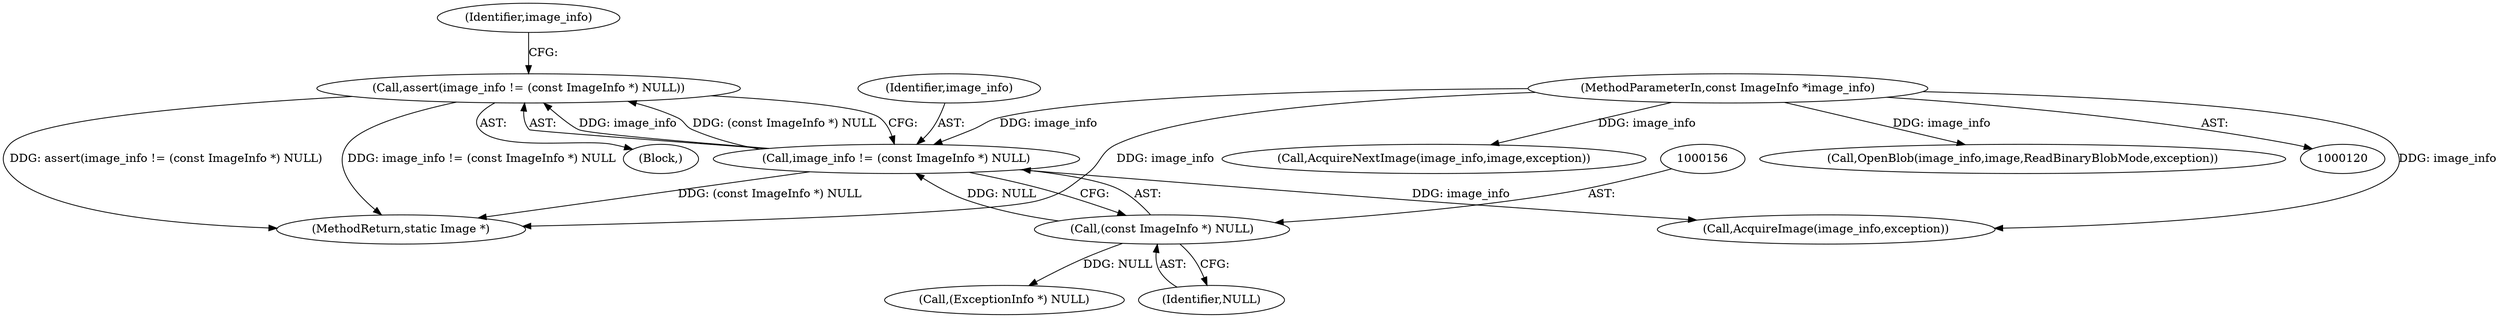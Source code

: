 digraph "0_ImageMagick_1c358ffe0049f768dd49a8a889c1cbf99ac9849b@API" {
"1000152" [label="(Call,assert(image_info != (const ImageInfo *) NULL))"];
"1000153" [label="(Call,image_info != (const ImageInfo *) NULL)"];
"1000121" [label="(MethodParameterIn,const ImageInfo *image_info)"];
"1000155" [label="(Call,(const ImageInfo *) NULL)"];
"1000154" [label="(Identifier,image_info)"];
"1000155" [label="(Call,(const ImageInfo *) NULL)"];
"1000121" [label="(MethodParameterIn,const ImageInfo *image_info)"];
"1000193" [label="(Call,AcquireImage(image_info,exception))"];
"1000123" [label="(Block,)"];
"1000152" [label="(Call,assert(image_info != (const ImageInfo *) NULL))"];
"1000182" [label="(Call,(ExceptionInfo *) NULL)"];
"1000153" [label="(Call,image_info != (const ImageInfo *) NULL)"];
"1000157" [label="(Identifier,NULL)"];
"1001920" [label="(Call,AcquireNextImage(image_info,image,exception))"];
"1001975" [label="(MethodReturn,static Image *)"];
"1000198" [label="(Call,OpenBlob(image_info,image,ReadBinaryBlobMode,exception))"];
"1000161" [label="(Identifier,image_info)"];
"1000152" -> "1000123"  [label="AST: "];
"1000152" -> "1000153"  [label="CFG: "];
"1000153" -> "1000152"  [label="AST: "];
"1000161" -> "1000152"  [label="CFG: "];
"1000152" -> "1001975"  [label="DDG: assert(image_info != (const ImageInfo *) NULL)"];
"1000152" -> "1001975"  [label="DDG: image_info != (const ImageInfo *) NULL"];
"1000153" -> "1000152"  [label="DDG: image_info"];
"1000153" -> "1000152"  [label="DDG: (const ImageInfo *) NULL"];
"1000153" -> "1000155"  [label="CFG: "];
"1000154" -> "1000153"  [label="AST: "];
"1000155" -> "1000153"  [label="AST: "];
"1000153" -> "1001975"  [label="DDG: (const ImageInfo *) NULL"];
"1000121" -> "1000153"  [label="DDG: image_info"];
"1000155" -> "1000153"  [label="DDG: NULL"];
"1000153" -> "1000193"  [label="DDG: image_info"];
"1000121" -> "1000120"  [label="AST: "];
"1000121" -> "1001975"  [label="DDG: image_info"];
"1000121" -> "1000193"  [label="DDG: image_info"];
"1000121" -> "1000198"  [label="DDG: image_info"];
"1000121" -> "1001920"  [label="DDG: image_info"];
"1000155" -> "1000157"  [label="CFG: "];
"1000156" -> "1000155"  [label="AST: "];
"1000157" -> "1000155"  [label="AST: "];
"1000155" -> "1000182"  [label="DDG: NULL"];
}
